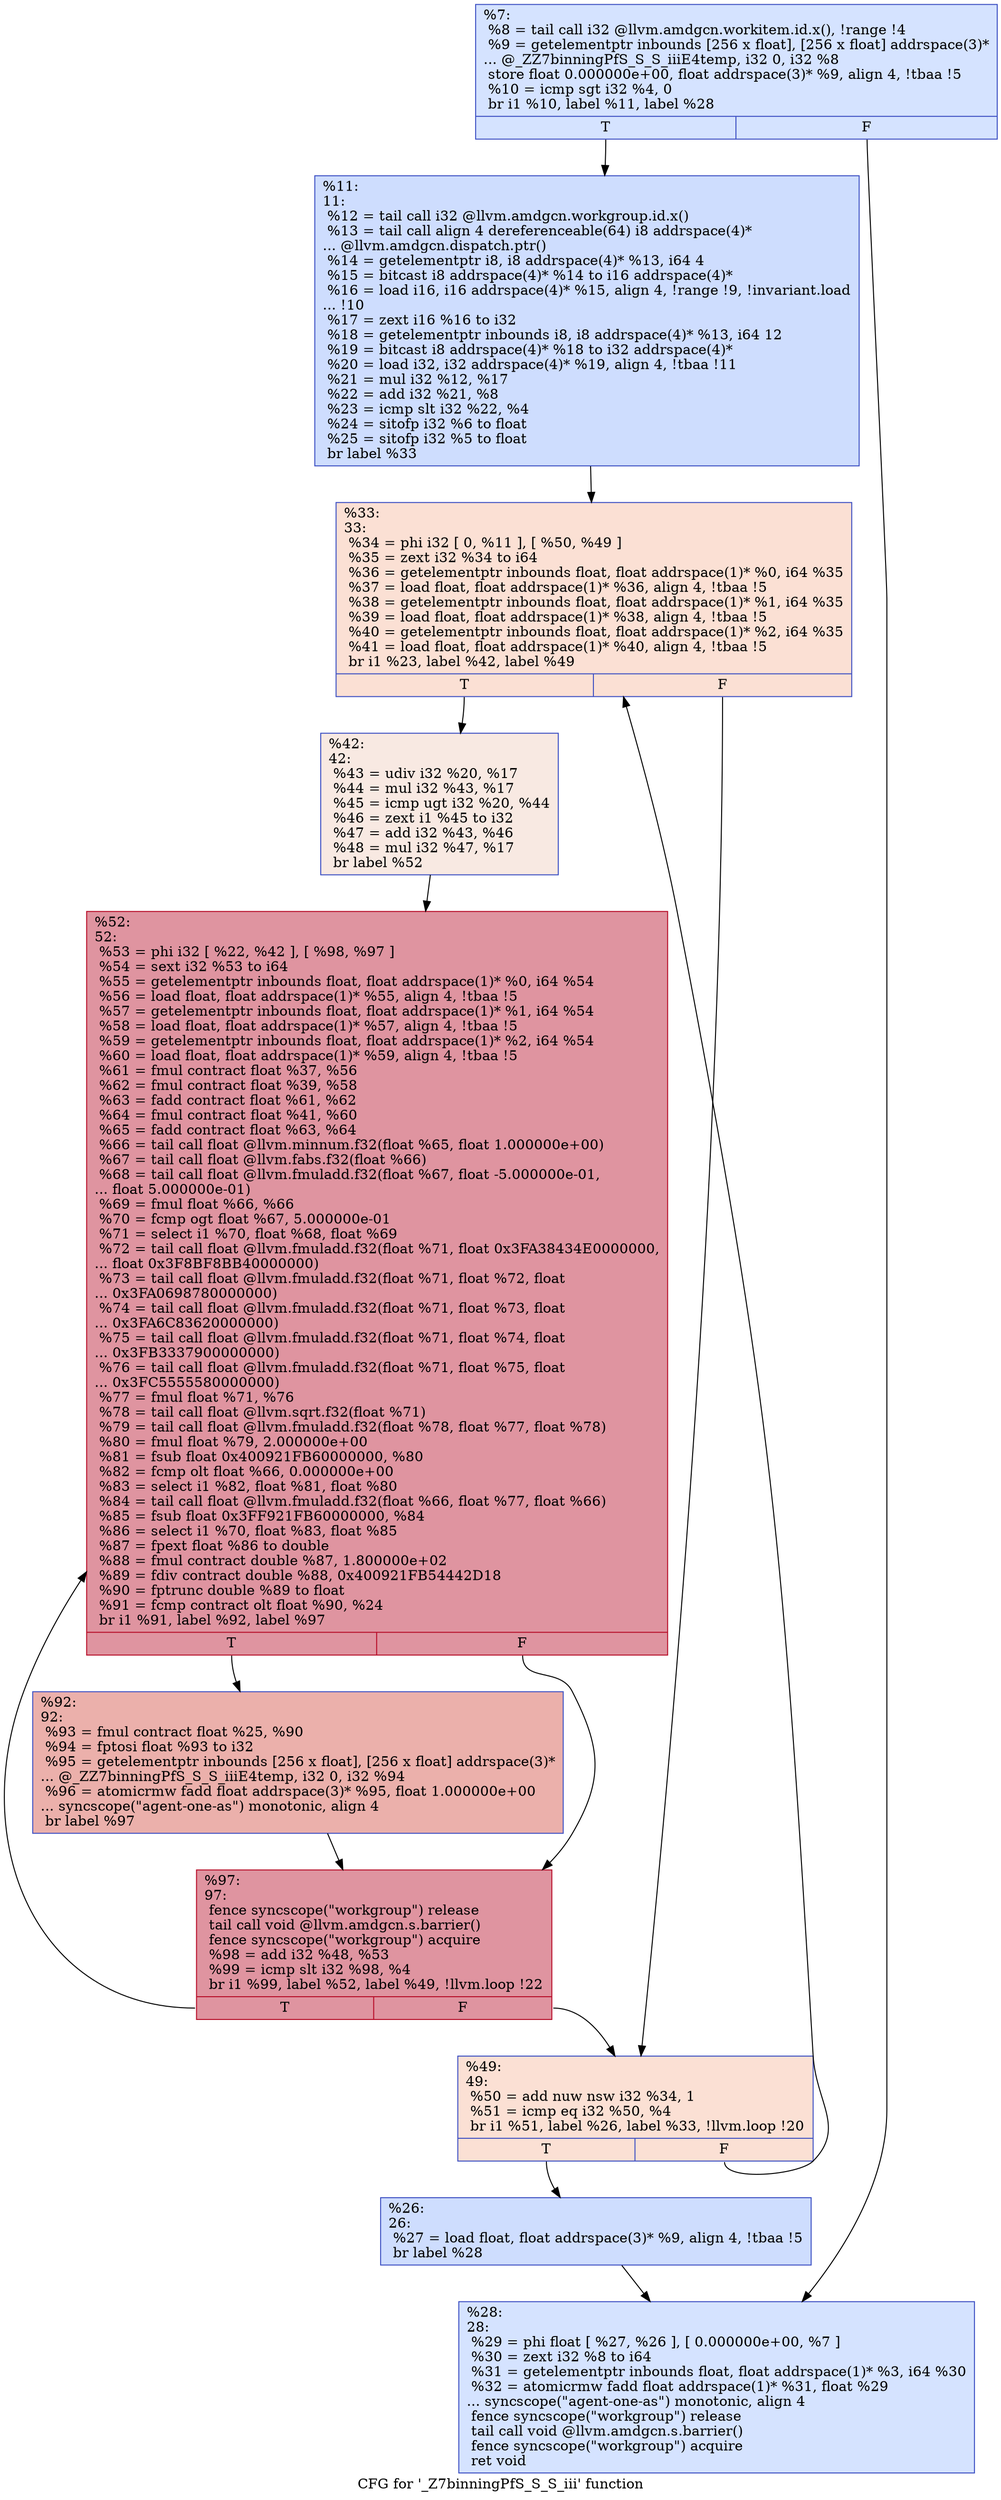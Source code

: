 digraph "CFG for '_Z7binningPfS_S_S_iii' function" {
	label="CFG for '_Z7binningPfS_S_S_iii' function";

	Node0x5427390 [shape=record,color="#3d50c3ff", style=filled, fillcolor="#a1c0ff70",label="{%7:\l  %8 = tail call i32 @llvm.amdgcn.workitem.id.x(), !range !4\l  %9 = getelementptr inbounds [256 x float], [256 x float] addrspace(3)*\l... @_ZZ7binningPfS_S_S_iiiE4temp, i32 0, i32 %8\l  store float 0.000000e+00, float addrspace(3)* %9, align 4, !tbaa !5\l  %10 = icmp sgt i32 %4, 0\l  br i1 %10, label %11, label %28\l|{<s0>T|<s1>F}}"];
	Node0x5427390:s0 -> Node0x5429530;
	Node0x5427390:s1 -> Node0x54295c0;
	Node0x5429530 [shape=record,color="#3d50c3ff", style=filled, fillcolor="#8fb1fe70",label="{%11:\l11:                                               \l  %12 = tail call i32 @llvm.amdgcn.workgroup.id.x()\l  %13 = tail call align 4 dereferenceable(64) i8 addrspace(4)*\l... @llvm.amdgcn.dispatch.ptr()\l  %14 = getelementptr i8, i8 addrspace(4)* %13, i64 4\l  %15 = bitcast i8 addrspace(4)* %14 to i16 addrspace(4)*\l  %16 = load i16, i16 addrspace(4)* %15, align 4, !range !9, !invariant.load\l... !10\l  %17 = zext i16 %16 to i32\l  %18 = getelementptr inbounds i8, i8 addrspace(4)* %13, i64 12\l  %19 = bitcast i8 addrspace(4)* %18 to i32 addrspace(4)*\l  %20 = load i32, i32 addrspace(4)* %19, align 4, !tbaa !11\l  %21 = mul i32 %12, %17\l  %22 = add i32 %21, %8\l  %23 = icmp slt i32 %22, %4\l  %24 = sitofp i32 %6 to float\l  %25 = sitofp i32 %5 to float\l  br label %33\l}"];
	Node0x5429530 -> Node0x542a620;
	Node0x542a720 [shape=record,color="#3d50c3ff", style=filled, fillcolor="#8fb1fe70",label="{%26:\l26:                                               \l  %27 = load float, float addrspace(3)* %9, align 4, !tbaa !5\l  br label %28\l}"];
	Node0x542a720 -> Node0x54295c0;
	Node0x54295c0 [shape=record,color="#3d50c3ff", style=filled, fillcolor="#a1c0ff70",label="{%28:\l28:                                               \l  %29 = phi float [ %27, %26 ], [ 0.000000e+00, %7 ]\l  %30 = zext i32 %8 to i64\l  %31 = getelementptr inbounds float, float addrspace(1)* %3, i64 %30\l  %32 = atomicrmw fadd float addrspace(1)* %31, float %29\l... syncscope(\"agent-one-as\") monotonic, align 4\l  fence syncscope(\"workgroup\") release\l  tail call void @llvm.amdgcn.s.barrier()\l  fence syncscope(\"workgroup\") acquire\l  ret void\l}"];
	Node0x542a620 [shape=record,color="#3d50c3ff", style=filled, fillcolor="#f7b99e70",label="{%33:\l33:                                               \l  %34 = phi i32 [ 0, %11 ], [ %50, %49 ]\l  %35 = zext i32 %34 to i64\l  %36 = getelementptr inbounds float, float addrspace(1)* %0, i64 %35\l  %37 = load float, float addrspace(1)* %36, align 4, !tbaa !5\l  %38 = getelementptr inbounds float, float addrspace(1)* %1, i64 %35\l  %39 = load float, float addrspace(1)* %38, align 4, !tbaa !5\l  %40 = getelementptr inbounds float, float addrspace(1)* %2, i64 %35\l  %41 = load float, float addrspace(1)* %40, align 4, !tbaa !5\l  br i1 %23, label %42, label %49\l|{<s0>T|<s1>F}}"];
	Node0x542a620:s0 -> Node0x542b9f0;
	Node0x542a620:s1 -> Node0x542b4e0;
	Node0x542b9f0 [shape=record,color="#3d50c3ff", style=filled, fillcolor="#efcebd70",label="{%42:\l42:                                               \l  %43 = udiv i32 %20, %17\l  %44 = mul i32 %43, %17\l  %45 = icmp ugt i32 %20, %44\l  %46 = zext i1 %45 to i32\l  %47 = add i32 %43, %46\l  %48 = mul i32 %47, %17\l  br label %52\l}"];
	Node0x542b9f0 -> Node0x542be70;
	Node0x542b4e0 [shape=record,color="#3d50c3ff", style=filled, fillcolor="#f7b99e70",label="{%49:\l49:                                               \l  %50 = add nuw nsw i32 %34, 1\l  %51 = icmp eq i32 %50, %4\l  br i1 %51, label %26, label %33, !llvm.loop !20\l|{<s0>T|<s1>F}}"];
	Node0x542b4e0:s0 -> Node0x542a720;
	Node0x542b4e0:s1 -> Node0x542a620;
	Node0x542be70 [shape=record,color="#b70d28ff", style=filled, fillcolor="#b70d2870",label="{%52:\l52:                                               \l  %53 = phi i32 [ %22, %42 ], [ %98, %97 ]\l  %54 = sext i32 %53 to i64\l  %55 = getelementptr inbounds float, float addrspace(1)* %0, i64 %54\l  %56 = load float, float addrspace(1)* %55, align 4, !tbaa !5\l  %57 = getelementptr inbounds float, float addrspace(1)* %1, i64 %54\l  %58 = load float, float addrspace(1)* %57, align 4, !tbaa !5\l  %59 = getelementptr inbounds float, float addrspace(1)* %2, i64 %54\l  %60 = load float, float addrspace(1)* %59, align 4, !tbaa !5\l  %61 = fmul contract float %37, %56\l  %62 = fmul contract float %39, %58\l  %63 = fadd contract float %61, %62\l  %64 = fmul contract float %41, %60\l  %65 = fadd contract float %63, %64\l  %66 = tail call float @llvm.minnum.f32(float %65, float 1.000000e+00)\l  %67 = tail call float @llvm.fabs.f32(float %66)\l  %68 = tail call float @llvm.fmuladd.f32(float %67, float -5.000000e-01,\l... float 5.000000e-01)\l  %69 = fmul float %66, %66\l  %70 = fcmp ogt float %67, 5.000000e-01\l  %71 = select i1 %70, float %68, float %69\l  %72 = tail call float @llvm.fmuladd.f32(float %71, float 0x3FA38434E0000000,\l... float 0x3F8BF8BB40000000)\l  %73 = tail call float @llvm.fmuladd.f32(float %71, float %72, float\l... 0x3FA0698780000000)\l  %74 = tail call float @llvm.fmuladd.f32(float %71, float %73, float\l... 0x3FA6C83620000000)\l  %75 = tail call float @llvm.fmuladd.f32(float %71, float %74, float\l... 0x3FB3337900000000)\l  %76 = tail call float @llvm.fmuladd.f32(float %71, float %75, float\l... 0x3FC5555580000000)\l  %77 = fmul float %71, %76\l  %78 = tail call float @llvm.sqrt.f32(float %71)\l  %79 = tail call float @llvm.fmuladd.f32(float %78, float %77, float %78)\l  %80 = fmul float %79, 2.000000e+00\l  %81 = fsub float 0x400921FB60000000, %80\l  %82 = fcmp olt float %66, 0.000000e+00\l  %83 = select i1 %82, float %81, float %80\l  %84 = tail call float @llvm.fmuladd.f32(float %66, float %77, float %66)\l  %85 = fsub float 0x3FF921FB60000000, %84\l  %86 = select i1 %70, float %83, float %85\l  %87 = fpext float %86 to double\l  %88 = fmul contract double %87, 1.800000e+02\l  %89 = fdiv contract double %88, 0x400921FB54442D18\l  %90 = fptrunc double %89 to float\l  %91 = fcmp contract olt float %90, %24\l  br i1 %91, label %92, label %97\l|{<s0>T|<s1>F}}"];
	Node0x542be70:s0 -> Node0x542e920;
	Node0x542be70:s1 -> Node0x542c1c0;
	Node0x542e920 [shape=record,color="#3d50c3ff", style=filled, fillcolor="#d24b4070",label="{%92:\l92:                                               \l  %93 = fmul contract float %25, %90\l  %94 = fptosi float %93 to i32\l  %95 = getelementptr inbounds [256 x float], [256 x float] addrspace(3)*\l... @_ZZ7binningPfS_S_S_iiiE4temp, i32 0, i32 %94\l  %96 = atomicrmw fadd float addrspace(3)* %95, float 1.000000e+00\l... syncscope(\"agent-one-as\") monotonic, align 4\l  br label %97\l}"];
	Node0x542e920 -> Node0x542c1c0;
	Node0x542c1c0 [shape=record,color="#b70d28ff", style=filled, fillcolor="#b70d2870",label="{%97:\l97:                                               \l  fence syncscope(\"workgroup\") release\l  tail call void @llvm.amdgcn.s.barrier()\l  fence syncscope(\"workgroup\") acquire\l  %98 = add i32 %48, %53\l  %99 = icmp slt i32 %98, %4\l  br i1 %99, label %52, label %49, !llvm.loop !22\l|{<s0>T|<s1>F}}"];
	Node0x542c1c0:s0 -> Node0x542be70;
	Node0x542c1c0:s1 -> Node0x542b4e0;
}
